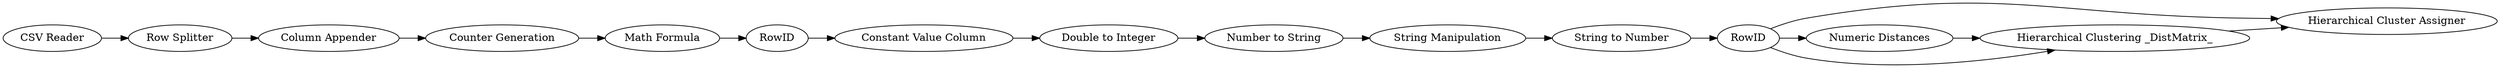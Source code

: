 digraph {
	"2623784659400868564_83" [label="Counter Generation"]
	"2623784659400868564_87" [label="Number to String"]
	"2623784659400868564_70" [label="Hierarchical Cluster Assigner"]
	"2623784659400868564_1" [label="CSV Reader"]
	"2623784659400868564_78" [label="Row Splitter"]
	"2623784659400868564_71" [label="Numeric Distances"]
	"2623784659400868564_85" [label=RowID]
	"2623784659400868564_88" [label="Double to Integer"]
	"2623784659400868564_90" [label="String to Number"]
	"2623784659400868564_89" [label=RowID]
	"2623784659400868564_86" [label="Constant Value Column"]
	"2623784659400868564_69" [label="Hierarchical Clustering _DistMatrix_"]
	"2623784659400868564_84" [label="Math Formula"]
	"2623784659400868564_58" [label="String Manipulation"]
	"2623784659400868564_81" [label="Column Appender"]
	"2623784659400868564_89" -> "2623784659400868564_69"
	"2623784659400868564_81" -> "2623784659400868564_83"
	"2623784659400868564_71" -> "2623784659400868564_69"
	"2623784659400868564_87" -> "2623784659400868564_58"
	"2623784659400868564_89" -> "2623784659400868564_71"
	"2623784659400868564_88" -> "2623784659400868564_87"
	"2623784659400868564_78" -> "2623784659400868564_81"
	"2623784659400868564_89" -> "2623784659400868564_70"
	"2623784659400868564_83" -> "2623784659400868564_84"
	"2623784659400868564_86" -> "2623784659400868564_88"
	"2623784659400868564_90" -> "2623784659400868564_89"
	"2623784659400868564_1" -> "2623784659400868564_78"
	"2623784659400868564_58" -> "2623784659400868564_90"
	"2623784659400868564_84" -> "2623784659400868564_85"
	"2623784659400868564_85" -> "2623784659400868564_86"
	"2623784659400868564_69" -> "2623784659400868564_70"
	rankdir=LR
}
